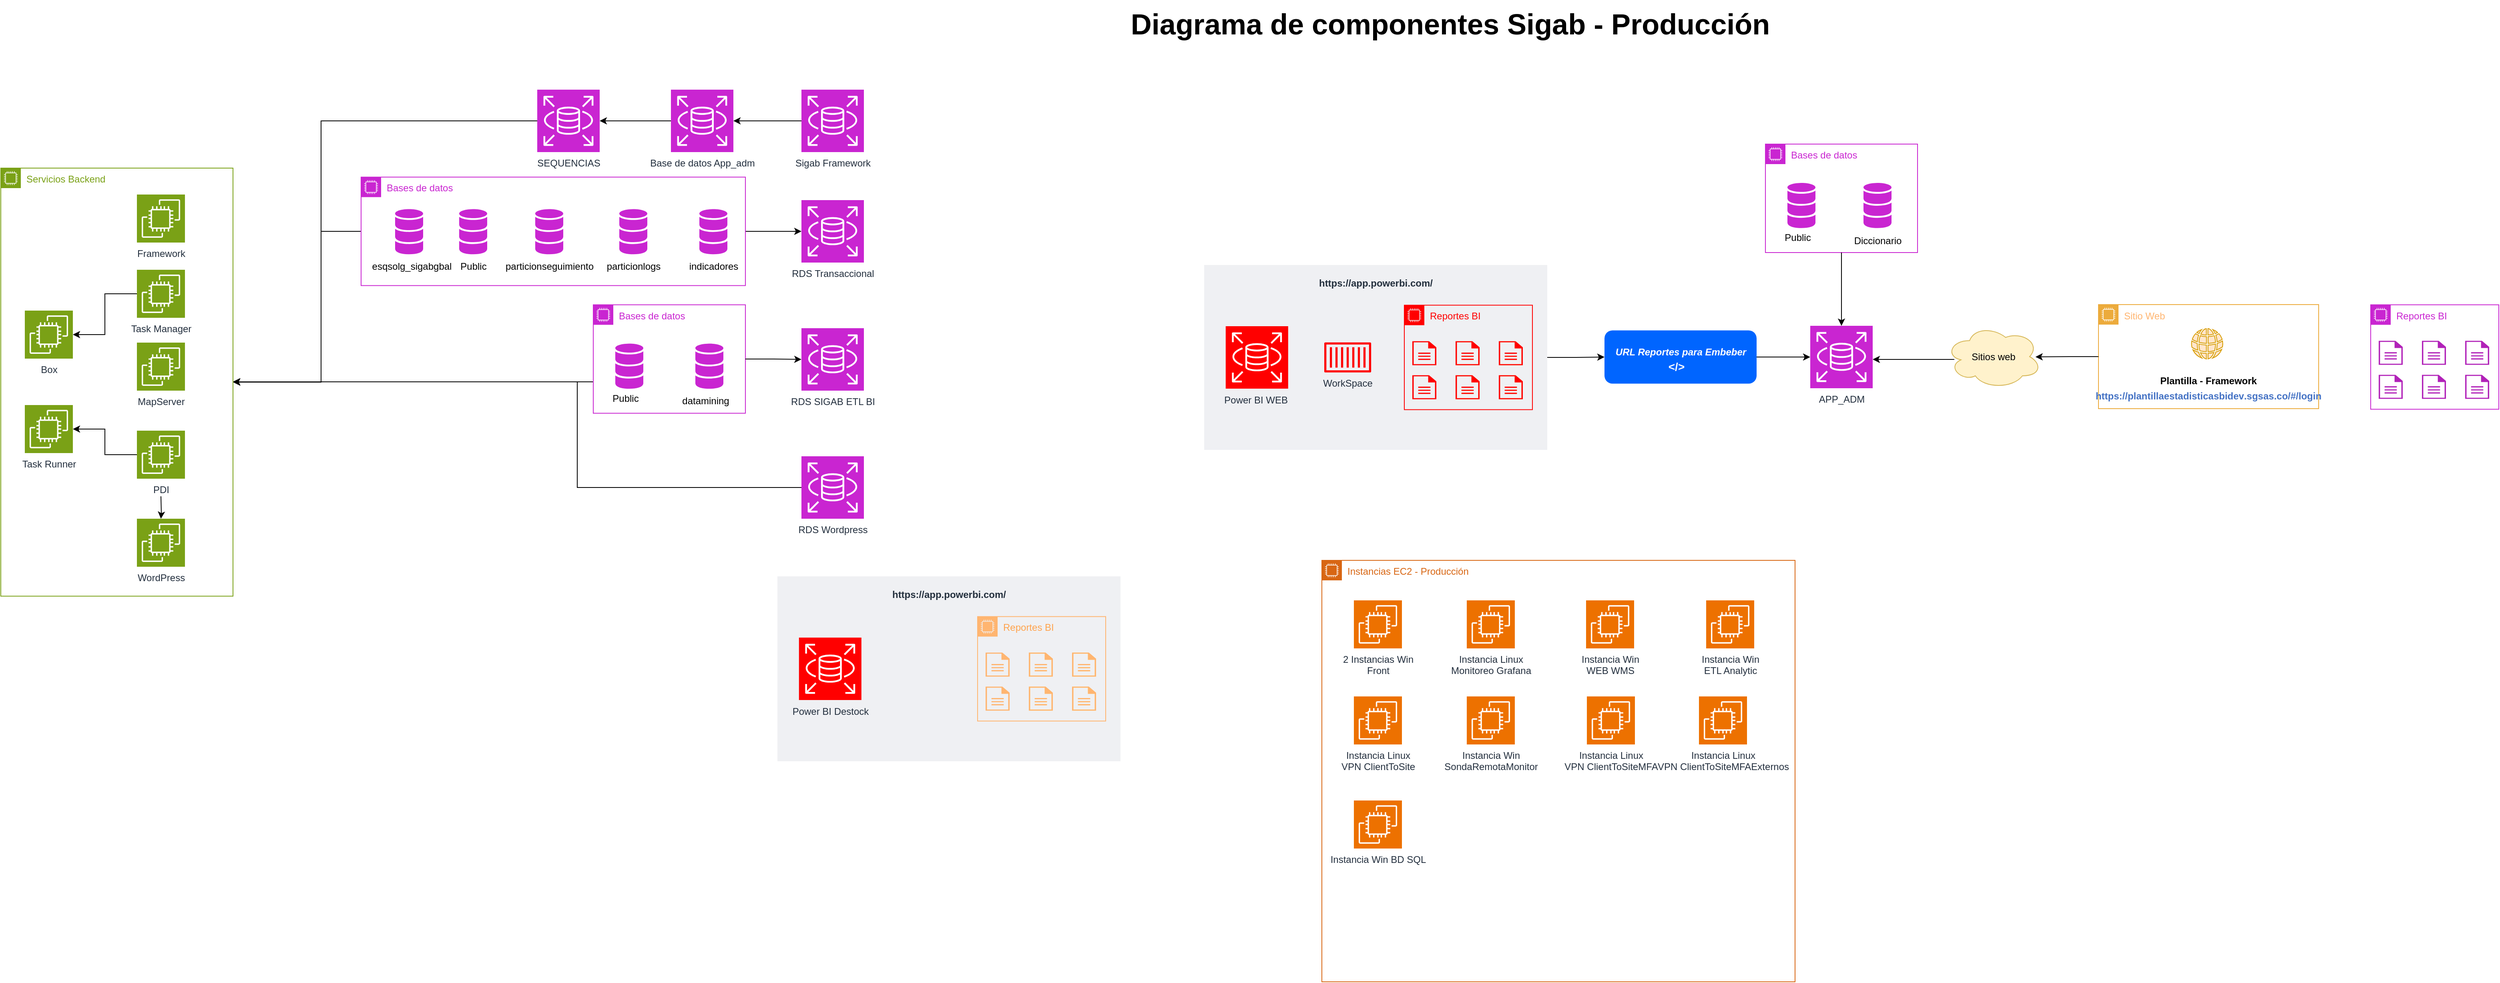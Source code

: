 <mxfile version="24.9.3">
  <diagram name="Página-1" id="Zlu9ByVIFABH_KwIn2tE">
    <mxGraphModel dx="3088" dy="1907" grid="1" gridSize="10" guides="1" tooltips="1" connect="1" arrows="1" fold="1" page="1" pageScale="1" pageWidth="827" pageHeight="1169" math="0" shadow="0">
      <root>
        <mxCell id="0" />
        <mxCell id="1" parent="0" />
        <mxCell id="_H-qu1WihhFw3yj4YWix-18" value="" style="group;movable=1;resizable=1;rotatable=1;deletable=1;editable=1;locked=0;connectable=1;" vertex="1" connectable="0" parent="1">
          <mxGeometry x="473" y="-489" width="428.5" height="231" as="geometry" />
        </mxCell>
        <mxCell id="_H-qu1WihhFw3yj4YWix-19" value="&lt;b style=&quot;line-height: 270%;&quot;&gt;https://app.powerbi.com/&lt;/b&gt;" style="fillColor=#EFF0F3;strokeColor=none;dashed=0;verticalAlign=top;fontStyle=0;fontColor=#232F3D;whiteSpace=wrap;html=1;" vertex="1" parent="_H-qu1WihhFw3yj4YWix-18">
          <mxGeometry width="428.5" height="231" as="geometry" />
        </mxCell>
        <mxCell id="_H-qu1WihhFw3yj4YWix-23" value="WorkSpace" style="sketch=0;outlineConnect=0;fontColor=#232F3E;gradientColor=none;fillColor=#FF0000;strokeColor=none;dashed=0;verticalLabelPosition=bottom;verticalAlign=top;align=center;html=1;fontSize=12;fontStyle=0;aspect=fixed;pointerEvents=1;shape=mxgraph.aws4.container_1;" vertex="1" parent="_H-qu1WihhFw3yj4YWix-18">
          <mxGeometry x="150" y="96.59" width="58.56" height="37.82" as="geometry" />
        </mxCell>
        <mxCell id="ElAwQmVQCS1_ze1naP4R-59" value="Power BI WEB&amp;nbsp;" style="sketch=0;points=[[0,0,0],[0.25,0,0],[0.5,0,0],[0.75,0,0],[1,0,0],[0,1,0],[0.25,1,0],[0.5,1,0],[0.75,1,0],[1,1,0],[0,0.25,0],[0,0.5,0],[0,0.75,0],[1,0.25,0],[1,0.5,0],[1,0.75,0]];outlineConnect=0;fontColor=#232F3E;fillColor=#FF0000;strokeColor=#ffffff;dashed=0;verticalLabelPosition=bottom;verticalAlign=top;align=center;html=1;fontSize=12;fontStyle=0;aspect=fixed;shape=mxgraph.aws4.resourceIcon;resIcon=mxgraph.aws4.rds;" parent="_H-qu1WihhFw3yj4YWix-18" vertex="1">
          <mxGeometry x="26.907" y="76.5" width="78" height="78" as="geometry" />
        </mxCell>
        <mxCell id="ElAwQmVQCS1_ze1naP4R-110" value="&lt;font color=&quot;#ff0000&quot;&gt;Reportes BI&lt;/font&gt;" style="points=[[0,0],[0.25,0],[0.5,0],[0.75,0],[1,0],[1,0.25],[1,0.5],[1,0.75],[1,1],[0.75,1],[0.5,1],[0.25,1],[0,1],[0,0.75],[0,0.5],[0,0.25]];outlineConnect=0;gradientColor=none;html=1;whiteSpace=wrap;fontSize=12;fontStyle=0;container=1;pointerEvents=0;collapsible=0;recursiveResize=0;shape=mxgraph.aws4.group;grIcon=mxgraph.aws4.group_ec2_instance_contents;strokeColor=#FF0000;fillColor=none;verticalAlign=top;align=left;spacingLeft=30;fontColor=#D86613;dashed=0;" parent="_H-qu1WihhFw3yj4YWix-18" vertex="1">
          <mxGeometry x="250" y="50.25" width="160" height="130.5" as="geometry" />
        </mxCell>
        <mxCell id="ElAwQmVQCS1_ze1naP4R-111" value="" style="sketch=0;pointerEvents=1;shadow=0;dashed=0;html=1;strokeColor=none;fillColor=#FF0000;labelPosition=center;verticalLabelPosition=bottom;verticalAlign=top;outlineConnect=0;align=center;shape=mxgraph.office.concepts.document;" parent="ElAwQmVQCS1_ze1naP4R-110" vertex="1">
          <mxGeometry x="10" y="45" width="30" height="30" as="geometry" />
        </mxCell>
        <mxCell id="ElAwQmVQCS1_ze1naP4R-112" value="" style="sketch=0;pointerEvents=1;shadow=0;dashed=0;html=1;strokeColor=none;fillColor=#FF0000;labelPosition=center;verticalLabelPosition=bottom;verticalAlign=top;outlineConnect=0;align=center;shape=mxgraph.office.concepts.document;" parent="ElAwQmVQCS1_ze1naP4R-110" vertex="1">
          <mxGeometry x="10" y="87.5" width="30" height="30" as="geometry" />
        </mxCell>
        <mxCell id="ElAwQmVQCS1_ze1naP4R-113" value="" style="sketch=0;pointerEvents=1;shadow=0;dashed=0;html=1;strokeColor=none;fillColor=#FFE599;labelPosition=center;verticalLabelPosition=bottom;verticalAlign=top;outlineConnect=0;align=center;shape=mxgraph.office.concepts.document;" parent="ElAwQmVQCS1_ze1naP4R-110" vertex="1">
          <mxGeometry x="64" y="87.5" width="30" height="30" as="geometry" />
        </mxCell>
        <mxCell id="ElAwQmVQCS1_ze1naP4R-114" value="" style="sketch=0;pointerEvents=1;shadow=0;dashed=0;html=1;strokeColor=none;fillColor=#FFE599;labelPosition=center;verticalLabelPosition=bottom;verticalAlign=top;outlineConnect=0;align=center;shape=mxgraph.office.concepts.document;" parent="ElAwQmVQCS1_ze1naP4R-110" vertex="1">
          <mxGeometry x="64" y="45" width="30" height="30" as="geometry" />
        </mxCell>
        <mxCell id="ElAwQmVQCS1_ze1naP4R-115" value="" style="sketch=0;pointerEvents=1;shadow=0;dashed=0;html=1;strokeColor=none;fillColor=#FFE599;labelPosition=center;verticalLabelPosition=bottom;verticalAlign=top;outlineConnect=0;align=center;shape=mxgraph.office.concepts.document;" parent="ElAwQmVQCS1_ze1naP4R-110" vertex="1">
          <mxGeometry x="118" y="87.5" width="30" height="30" as="geometry" />
        </mxCell>
        <mxCell id="ElAwQmVQCS1_ze1naP4R-116" value="" style="sketch=0;pointerEvents=1;shadow=0;dashed=0;html=1;strokeColor=none;fillColor=#FFE599;labelPosition=center;verticalLabelPosition=bottom;verticalAlign=top;outlineConnect=0;align=center;shape=mxgraph.office.concepts.document;" parent="ElAwQmVQCS1_ze1naP4R-110" vertex="1">
          <mxGeometry x="118" y="45" width="30" height="30" as="geometry" />
        </mxCell>
        <mxCell id="ElAwQmVQCS1_ze1naP4R-117" value="" style="sketch=0;pointerEvents=1;shadow=0;dashed=0;html=1;strokeColor=none;fillColor=#FF0000;labelPosition=center;verticalLabelPosition=bottom;verticalAlign=top;outlineConnect=0;align=center;shape=mxgraph.office.concepts.document;" parent="ElAwQmVQCS1_ze1naP4R-110" vertex="1">
          <mxGeometry x="118" y="45" width="30" height="30" as="geometry" />
        </mxCell>
        <mxCell id="ElAwQmVQCS1_ze1naP4R-118" value="" style="sketch=0;pointerEvents=1;shadow=0;dashed=0;html=1;strokeColor=none;fillColor=#FF0000;labelPosition=center;verticalLabelPosition=bottom;verticalAlign=top;outlineConnect=0;align=center;shape=mxgraph.office.concepts.document;" parent="ElAwQmVQCS1_ze1naP4R-110" vertex="1">
          <mxGeometry x="118" y="87.5" width="30" height="30" as="geometry" />
        </mxCell>
        <mxCell id="ElAwQmVQCS1_ze1naP4R-119" value="" style="sketch=0;pointerEvents=1;shadow=0;dashed=0;html=1;strokeColor=none;fillColor=#FF0000;labelPosition=center;verticalLabelPosition=bottom;verticalAlign=top;outlineConnect=0;align=center;shape=mxgraph.office.concepts.document;" parent="ElAwQmVQCS1_ze1naP4R-110" vertex="1">
          <mxGeometry x="64" y="45" width="30" height="30" as="geometry" />
        </mxCell>
        <mxCell id="ElAwQmVQCS1_ze1naP4R-120" value="" style="sketch=0;pointerEvents=1;shadow=0;dashed=0;html=1;strokeColor=none;fillColor=#FF0000;labelPosition=center;verticalLabelPosition=bottom;verticalAlign=top;outlineConnect=0;align=center;shape=mxgraph.office.concepts.document;" parent="ElAwQmVQCS1_ze1naP4R-110" vertex="1">
          <mxGeometry x="64" y="87.5" width="30" height="30" as="geometry" />
        </mxCell>
        <mxCell id="ElAwQmVQCS1_ze1naP4R-3" value="RDS Transaccional" style="sketch=0;points=[[0,0,0],[0.25,0,0],[0.5,0,0],[0.75,0,0],[1,0,0],[0,1,0],[0.25,1,0],[0.5,1,0],[0.75,1,0],[1,1,0],[0,0.25,0],[0,0.5,0],[0,0.75,0],[1,0.25,0],[1,0.5,0],[1,0.75,0]];outlineConnect=0;fontColor=#232F3E;fillColor=#C925D1;strokeColor=#ffffff;dashed=0;verticalLabelPosition=bottom;verticalAlign=top;align=center;html=1;fontSize=12;fontStyle=0;aspect=fixed;shape=mxgraph.aws4.resourceIcon;resIcon=mxgraph.aws4.rds;" parent="1" vertex="1">
          <mxGeometry x="-30" y="-570" width="78" height="78" as="geometry" />
        </mxCell>
        <mxCell id="ElAwQmVQCS1_ze1naP4R-4" value="RDS SIGAB ETL BI" style="sketch=0;points=[[0,0,0],[0.25,0,0],[0.5,0,0],[0.75,0,0],[1,0,0],[0,1,0],[0.25,1,0],[0.5,1,0],[0.75,1,0],[1,1,0],[0,0.25,0],[0,0.5,0],[0,0.75,0],[1,0.25,0],[1,0.5,0],[1,0.75,0]];outlineConnect=0;fontColor=#232F3E;fillColor=#C925D1;strokeColor=#ffffff;dashed=0;verticalLabelPosition=bottom;verticalAlign=top;align=center;html=1;fontSize=12;fontStyle=0;aspect=fixed;shape=mxgraph.aws4.resourceIcon;resIcon=mxgraph.aws4.rds;" parent="1" vertex="1">
          <mxGeometry x="-30" y="-410" width="78" height="78" as="geometry" />
        </mxCell>
        <mxCell id="ElAwQmVQCS1_ze1naP4R-5" style="edgeStyle=orthogonalEdgeStyle;rounded=0;orthogonalLoop=1;jettySize=auto;html=1;" parent="1" source="ElAwQmVQCS1_ze1naP4R-6" target="ElAwQmVQCS1_ze1naP4R-107" edge="1">
          <mxGeometry relative="1" as="geometry">
            <Array as="points">
              <mxPoint x="-310" y="-211" />
              <mxPoint x="-310" y="-343" />
            </Array>
          </mxGeometry>
        </mxCell>
        <mxCell id="ElAwQmVQCS1_ze1naP4R-6" value="&lt;div&gt;RDS Wordpress&lt;/div&gt;" style="sketch=0;points=[[0,0,0],[0.25,0,0],[0.5,0,0],[0.75,0,0],[1,0,0],[0,1,0],[0.25,1,0],[0.5,1,0],[0.75,1,0],[1,1,0],[0,0.25,0],[0,0.5,0],[0,0.75,0],[1,0.25,0],[1,0.5,0],[1,0.75,0]];outlineConnect=0;fontColor=#232F3E;fillColor=#C925D1;strokeColor=#ffffff;dashed=0;verticalLabelPosition=bottom;verticalAlign=top;align=center;html=1;fontSize=12;fontStyle=0;aspect=fixed;shape=mxgraph.aws4.resourceIcon;resIcon=mxgraph.aws4.rds;" parent="1" vertex="1">
          <mxGeometry x="-30" y="-250" width="78" height="78" as="geometry" />
        </mxCell>
        <mxCell id="ElAwQmVQCS1_ze1naP4R-15" value="&lt;font style=&quot;font-size: 36px;&quot;&gt;Diagrama de componentes Sigab - Producción&lt;/font&gt;" style="text;strokeColor=none;fillColor=none;html=1;fontSize=24;fontStyle=1;verticalAlign=middle;align=center;" parent="1" vertex="1">
          <mxGeometry x="-30" y="-820" width="1620" height="60" as="geometry" />
        </mxCell>
        <mxCell id="ElAwQmVQCS1_ze1naP4R-27" style="edgeStyle=orthogonalEdgeStyle;rounded=0;orthogonalLoop=1;jettySize=auto;html=1;" parent="1" source="ElAwQmVQCS1_ze1naP4R-28" target="ElAwQmVQCS1_ze1naP4R-107" edge="1">
          <mxGeometry relative="1" as="geometry">
            <Array as="points">
              <mxPoint x="-400" y="-343" />
              <mxPoint x="-400" y="-343" />
            </Array>
          </mxGeometry>
        </mxCell>
        <mxCell id="ElAwQmVQCS1_ze1naP4R-28" value="&lt;font color=&quot;#c925d1&quot;&gt;Bases de datos&amp;nbsp;&lt;/font&gt;" style="points=[[0,0],[0.25,0],[0.5,0],[0.75,0],[1,0],[1,0.25],[1,0.5],[1,0.75],[1,1],[0.75,1],[0.5,1],[0.25,1],[0,1],[0,0.75],[0,0.5],[0,0.25]];outlineConnect=0;gradientColor=none;html=1;whiteSpace=wrap;fontSize=12;fontStyle=0;container=1;pointerEvents=0;collapsible=0;recursiveResize=0;shape=mxgraph.aws4.group;grIcon=mxgraph.aws4.group_ec2_instance_contents;strokeColor=#C925D1;fillColor=none;verticalAlign=top;align=left;spacingLeft=30;fontColor=#D86613;dashed=0;" parent="1" vertex="1">
          <mxGeometry x="-290" y="-439.25" width="190" height="135.5" as="geometry" />
        </mxCell>
        <mxCell id="ElAwQmVQCS1_ze1naP4R-29" value="Public" style="text;html=1;align=center;verticalAlign=middle;resizable=0;points=[];autosize=1;strokeColor=none;fillColor=none;" parent="ElAwQmVQCS1_ze1naP4R-28" vertex="1">
          <mxGeometry x="10" y="102.25" width="60" height="30" as="geometry" />
        </mxCell>
        <mxCell id="ElAwQmVQCS1_ze1naP4R-30" value="" style="sketch=0;shadow=0;dashed=0;html=1;strokeColor=none;labelPosition=center;verticalLabelPosition=bottom;verticalAlign=top;outlineConnect=0;align=center;shape=mxgraph.office.databases.database_mini_3;fillColor=#C925D1;" parent="ElAwQmVQCS1_ze1naP4R-28" vertex="1">
          <mxGeometry x="27.5" y="48.5" width="35" height="57" as="geometry" />
        </mxCell>
        <mxCell id="ElAwQmVQCS1_ze1naP4R-31" value="" style="sketch=0;shadow=0;dashed=0;html=1;strokeColor=none;labelPosition=center;verticalLabelPosition=bottom;verticalAlign=top;outlineConnect=0;align=center;shape=mxgraph.office.databases.database_mini_3;fillColor=#C925D1;" parent="ElAwQmVQCS1_ze1naP4R-28" vertex="1">
          <mxGeometry x="127.5" y="48.5" width="35" height="57" as="geometry" />
        </mxCell>
        <mxCell id="ElAwQmVQCS1_ze1naP4R-32" value="datamining" style="text;html=1;align=center;verticalAlign=middle;resizable=0;points=[];autosize=1;strokeColor=none;fillColor=none;" parent="ElAwQmVQCS1_ze1naP4R-28" vertex="1">
          <mxGeometry x="100" y="105.5" width="80" height="30" as="geometry" />
        </mxCell>
        <mxCell id="ElAwQmVQCS1_ze1naP4R-38" value="Sitios web" style="ellipse;shape=cloud;whiteSpace=wrap;html=1;fillColor=#fff2cc;strokeColor=#d6b656;" parent="1" vertex="1">
          <mxGeometry x="1399" y="-414.5" width="120" height="80" as="geometry" />
        </mxCell>
        <mxCell id="ElAwQmVQCS1_ze1naP4R-41" style="edgeStyle=orthogonalEdgeStyle;rounded=0;orthogonalLoop=1;jettySize=auto;html=1;entryX=1;entryY=0.5;entryDx=0;entryDy=0;entryPerimeter=0;" parent="1" edge="1">
          <mxGeometry relative="1" as="geometry">
            <mxPoint x="1410" y="-371" as="sourcePoint" />
            <mxPoint x="1308" y="-371" as="targetPoint" />
          </mxGeometry>
        </mxCell>
        <mxCell id="ElAwQmVQCS1_ze1naP4R-56" value="" style="edgeStyle=orthogonalEdgeStyle;rounded=0;orthogonalLoop=1;jettySize=auto;html=1;" parent="1" source="ElAwQmVQCS1_ze1naP4R-57" target="ElAwQmVQCS1_ze1naP4R-61" edge="1">
          <mxGeometry relative="1" as="geometry" />
        </mxCell>
        <mxCell id="ElAwQmVQCS1_ze1naP4R-57" value="Sigab Framework" style="sketch=0;points=[[0,0,0],[0.25,0,0],[0.5,0,0],[0.75,0,0],[1,0,0],[0,1,0],[0.25,1,0],[0.5,1,0],[0.75,1,0],[1,1,0],[0,0.25,0],[0,0.5,0],[0,0.75,0],[1,0.25,0],[1,0.5,0],[1,0.75,0]];outlineConnect=0;fontColor=#232F3E;fillColor=#C925D1;strokeColor=#ffffff;dashed=0;verticalLabelPosition=bottom;verticalAlign=top;align=center;html=1;fontSize=12;fontStyle=0;aspect=fixed;shape=mxgraph.aws4.resourceIcon;resIcon=mxgraph.aws4.rds;" parent="1" vertex="1">
          <mxGeometry x="-30" y="-708" width="78" height="78" as="geometry" />
        </mxCell>
        <mxCell id="ElAwQmVQCS1_ze1naP4R-60" value="" style="edgeStyle=orthogonalEdgeStyle;rounded=0;orthogonalLoop=1;jettySize=auto;html=1;" parent="1" source="ElAwQmVQCS1_ze1naP4R-61" target="ElAwQmVQCS1_ze1naP4R-63" edge="1">
          <mxGeometry relative="1" as="geometry" />
        </mxCell>
        <mxCell id="ElAwQmVQCS1_ze1naP4R-61" value="Base de datos App_adm" style="sketch=0;points=[[0,0,0],[0.25,0,0],[0.5,0,0],[0.75,0,0],[1,0,0],[0,1,0],[0.25,1,0],[0.5,1,0],[0.75,1,0],[1,1,0],[0,0.25,0],[0,0.5,0],[0,0.75,0],[1,0.25,0],[1,0.5,0],[1,0.75,0]];outlineConnect=0;fontColor=#232F3E;fillColor=#C925D1;strokeColor=#ffffff;dashed=0;verticalLabelPosition=bottom;verticalAlign=top;align=center;html=1;fontSize=12;fontStyle=0;aspect=fixed;shape=mxgraph.aws4.resourceIcon;resIcon=mxgraph.aws4.rds;" parent="1" vertex="1">
          <mxGeometry x="-193" y="-708" width="78" height="78" as="geometry" />
        </mxCell>
        <mxCell id="ElAwQmVQCS1_ze1naP4R-62" style="edgeStyle=orthogonalEdgeStyle;rounded=0;orthogonalLoop=1;jettySize=auto;html=1;entryX=1;entryY=0.5;entryDx=0;entryDy=0;" parent="1" source="ElAwQmVQCS1_ze1naP4R-63" target="ElAwQmVQCS1_ze1naP4R-107" edge="1">
          <mxGeometry relative="1" as="geometry">
            <Array as="points">
              <mxPoint x="-630" y="-669" />
              <mxPoint x="-630" y="-343" />
            </Array>
          </mxGeometry>
        </mxCell>
        <mxCell id="ElAwQmVQCS1_ze1naP4R-63" value="SEQUENCIAS" style="sketch=0;points=[[0,0,0],[0.25,0,0],[0.5,0,0],[0.75,0,0],[1,0,0],[0,1,0],[0.25,1,0],[0.5,1,0],[0.75,1,0],[1,1,0],[0,0.25,0],[0,0.5,0],[0,0.75,0],[1,0.25,0],[1,0.5,0],[1,0.75,0]];outlineConnect=0;fontColor=#232F3E;fillColor=#C925D1;strokeColor=#ffffff;dashed=0;verticalLabelPosition=bottom;verticalAlign=top;align=center;html=1;fontSize=12;fontStyle=0;aspect=fixed;shape=mxgraph.aws4.resourceIcon;resIcon=mxgraph.aws4.rds;" parent="1" vertex="1">
          <mxGeometry x="-360" y="-708" width="78" height="78" as="geometry" />
        </mxCell>
        <mxCell id="ElAwQmVQCS1_ze1naP4R-64" style="edgeStyle=orthogonalEdgeStyle;rounded=0;orthogonalLoop=1;jettySize=auto;html=1;entryX=0;entryY=0.5;entryDx=0;entryDy=0;entryPerimeter=0;" parent="1" source="ElAwQmVQCS1_ze1naP4R-28" target="ElAwQmVQCS1_ze1naP4R-4" edge="1">
          <mxGeometry relative="1" as="geometry" />
        </mxCell>
        <mxCell id="ElAwQmVQCS1_ze1naP4R-65" value="" style="edgeStyle=orthogonalEdgeStyle;rounded=0;orthogonalLoop=1;jettySize=auto;html=1;" parent="1" source="ElAwQmVQCS1_ze1naP4R-67" target="ElAwQmVQCS1_ze1naP4R-3" edge="1">
          <mxGeometry relative="1" as="geometry" />
        </mxCell>
        <mxCell id="ElAwQmVQCS1_ze1naP4R-66" style="edgeStyle=orthogonalEdgeStyle;rounded=0;orthogonalLoop=1;jettySize=auto;html=1;" parent="1" source="ElAwQmVQCS1_ze1naP4R-67" target="ElAwQmVQCS1_ze1naP4R-107" edge="1">
          <mxGeometry relative="1" as="geometry">
            <Array as="points">
              <mxPoint x="-630" y="-531" />
              <mxPoint x="-630" y="-343" />
            </Array>
          </mxGeometry>
        </mxCell>
        <mxCell id="ElAwQmVQCS1_ze1naP4R-67" value="&lt;font color=&quot;#c925d1&quot;&gt;Bases de datos&amp;nbsp;&lt;/font&gt;" style="points=[[0,0],[0.25,0],[0.5,0],[0.75,0],[1,0],[1,0.25],[1,0.5],[1,0.75],[1,1],[0.75,1],[0.5,1],[0.25,1],[0,1],[0,0.75],[0,0.5],[0,0.25]];outlineConnect=0;gradientColor=none;html=1;whiteSpace=wrap;fontSize=12;fontStyle=0;container=1;pointerEvents=0;collapsible=0;recursiveResize=0;shape=mxgraph.aws4.group;grIcon=mxgraph.aws4.group_ec2_instance_contents;strokeColor=#C925D1;fillColor=none;verticalAlign=top;align=left;spacingLeft=30;fontColor=#D86613;dashed=0;" parent="1" vertex="1">
          <mxGeometry x="-580" y="-598.75" width="480" height="135.5" as="geometry" />
        </mxCell>
        <mxCell id="ElAwQmVQCS1_ze1naP4R-68" value="" style="sketch=0;shadow=0;dashed=0;html=1;strokeColor=none;labelPosition=center;verticalLabelPosition=bottom;verticalAlign=top;outlineConnect=0;align=center;shape=mxgraph.office.databases.database_mini_3;fillColor=#C925D1;" parent="ElAwQmVQCS1_ze1naP4R-67" vertex="1">
          <mxGeometry x="122.5" y="40" width="35" height="57" as="geometry" />
        </mxCell>
        <mxCell id="ElAwQmVQCS1_ze1naP4R-69" value="Public" style="text;html=1;align=center;verticalAlign=middle;resizable=0;points=[];autosize=1;strokeColor=none;fillColor=none;" parent="ElAwQmVQCS1_ze1naP4R-67" vertex="1">
          <mxGeometry x="110" y="97" width="60" height="30" as="geometry" />
        </mxCell>
        <mxCell id="ElAwQmVQCS1_ze1naP4R-70" value="" style="sketch=0;shadow=0;dashed=0;html=1;strokeColor=none;labelPosition=center;verticalLabelPosition=bottom;verticalAlign=top;outlineConnect=0;align=center;shape=mxgraph.office.databases.database_mini_3;fillColor=#C925D1;" parent="ElAwQmVQCS1_ze1naP4R-67" vertex="1">
          <mxGeometry x="217.5" y="40" width="35" height="57" as="geometry" />
        </mxCell>
        <mxCell id="ElAwQmVQCS1_ze1naP4R-71" value="particionseguimiento" style="text;html=1;align=center;verticalAlign=middle;resizable=0;points=[];autosize=1;strokeColor=none;fillColor=none;" parent="ElAwQmVQCS1_ze1naP4R-67" vertex="1">
          <mxGeometry x="170" y="97" width="130" height="30" as="geometry" />
        </mxCell>
        <mxCell id="ElAwQmVQCS1_ze1naP4R-72" value="" style="sketch=0;shadow=0;dashed=0;html=1;strokeColor=none;labelPosition=center;verticalLabelPosition=bottom;verticalAlign=top;outlineConnect=0;align=center;shape=mxgraph.office.databases.database_mini_3;fillColor=#C925D1;" parent="ElAwQmVQCS1_ze1naP4R-67" vertex="1">
          <mxGeometry x="322.5" y="40" width="35" height="57" as="geometry" />
        </mxCell>
        <mxCell id="ElAwQmVQCS1_ze1naP4R-73" value="particionlogs" style="text;html=1;align=center;verticalAlign=middle;resizable=0;points=[];autosize=1;strokeColor=none;fillColor=none;" parent="ElAwQmVQCS1_ze1naP4R-67" vertex="1">
          <mxGeometry x="295" y="97" width="90" height="30" as="geometry" />
        </mxCell>
        <mxCell id="ElAwQmVQCS1_ze1naP4R-74" value="" style="sketch=0;shadow=0;dashed=0;html=1;strokeColor=none;labelPosition=center;verticalLabelPosition=bottom;verticalAlign=top;outlineConnect=0;align=center;shape=mxgraph.office.databases.database_mini_3;fillColor=#C925D1;" parent="ElAwQmVQCS1_ze1naP4R-67" vertex="1">
          <mxGeometry x="422.5" y="40" width="35" height="57" as="geometry" />
        </mxCell>
        <mxCell id="ElAwQmVQCS1_ze1naP4R-75" value="indicadores" style="text;html=1;align=center;verticalAlign=middle;resizable=0;points=[];autosize=1;strokeColor=none;fillColor=none;" parent="ElAwQmVQCS1_ze1naP4R-67" vertex="1">
          <mxGeometry x="400" y="97" width="80" height="30" as="geometry" />
        </mxCell>
        <mxCell id="ElAwQmVQCS1_ze1naP4R-76" value="" style="sketch=0;shadow=0;dashed=0;html=1;strokeColor=none;labelPosition=center;verticalLabelPosition=bottom;verticalAlign=top;outlineConnect=0;align=center;shape=mxgraph.office.databases.database_mini_3;fillColor=#C925D1;" parent="ElAwQmVQCS1_ze1naP4R-67" vertex="1">
          <mxGeometry x="42.5" y="40" width="35" height="57" as="geometry" />
        </mxCell>
        <mxCell id="ElAwQmVQCS1_ze1naP4R-77" value="esqsolg_sigabgbal" style="text;html=1;align=center;verticalAlign=middle;resizable=0;points=[];autosize=1;strokeColor=none;fillColor=none;" parent="ElAwQmVQCS1_ze1naP4R-67" vertex="1">
          <mxGeometry x="2.5" y="97.0" width="120" height="30" as="geometry" />
        </mxCell>
        <mxCell id="ElAwQmVQCS1_ze1naP4R-90" value="&lt;font color=&quot;#ffb570&quot;&gt;Sitio Web&lt;/font&gt;" style="points=[[0,0],[0.25,0],[0.5,0],[0.75,0],[1,0],[1,0.25],[1,0.5],[1,0.75],[1,1],[0.75,1],[0.5,1],[0.25,1],[0,1],[0,0.75],[0,0.5],[0,0.25]];outlineConnect=0;gradientColor=none;html=1;whiteSpace=wrap;fontSize=12;fontStyle=0;container=1;pointerEvents=0;collapsible=0;recursiveResize=0;shape=mxgraph.aws4.group;grIcon=mxgraph.aws4.group_ec2_instance_contents;strokeColor=#ecab3c;fillColor=none;verticalAlign=top;align=left;spacingLeft=30;fontColor=#D86613;dashed=0;" parent="1" vertex="1">
          <mxGeometry x="1590" y="-439.5" width="275" height="130" as="geometry" />
        </mxCell>
        <mxCell id="ElAwQmVQCS1_ze1naP4R-95" value="&lt;div style=&quot;font-size: 11px;&quot;&gt;&lt;span style=&quot;accent-color: auto; place-content: normal; place-items: normal; place-self: auto; alignment-baseline: auto; anchor-name: none; animation: 0s ease 0s 1 normal none running none; animation-composition: replace; app-region: none; appearance: none; aspect-ratio: auto; backdrop-filter: none; backface-visibility: visible; background: none 0% 0% / auto repeat scroll padding-box border-box rgba(0, 0, 0, 0); background-blend-mode: normal; baseline-shift: 0px; baseline-source: auto; border-image: none 100% / 1 / 0 stretch; border-color: rgb(0, 0, 0); border-collapse: separate; border-end-end-radius: 0px; border-end-start-radius: 0px; border-width: 0px; border-style: none; border-spacing: 0px; border-start-end-radius: 0px; border-start-start-radius: 0px; border-radius: 0px; inset: auto; box-shadow: none; box-sizing: content-box; break-after: auto; break-before: auto; break-inside: auto; buffered-rendering: auto; caption-side: top; caret-color: rgb(0, 0, 0); clear: none; clip: auto; clip-path: none; clip-rule: nonzero; color-interpolation: srgb; color-interpolation-filters: linearrgb; color-rendering: auto; color-scheme: normal; columns: auto; column-fill: balance; gap: normal; column-rule: 0px rgb(0, 0, 0); column-span: none; contain: none; contain-intrinsic-block-size: none; contain-intrinsic-size: none; contain-intrinsic-inline-size: none; container: none; content: normal; content-visibility: visible; counter-increment: none; counter-reset: none; counter-set: none; cursor: text; cx: 0px; cy: 0px; d: none; direction: ltr; display: inline; dominant-baseline: auto; empty-cells: show; field-sizing: fixed; fill: rgb(0, 0, 0); fill-opacity: 1; fill-rule: nonzero; filter: none; flex: 0 1 auto; flex-flow: row; float: none; flood-color: rgb(0, 0, 0); flood-opacity: 1; font-family: Calibri, Calibri_EmbeddedFont, Calibri_MSFontService, sans-serif; font-feature-settings: normal; font-kerning: none; font-optical-sizing: auto; font-palette: normal; font-size-adjust: none; font-stretch: 100%; font-synthesis: weight style small-caps; font-variant-ligatures: none; font-variant-numeric: normal; font-variant-east-asian: normal; font-variant-alternates: normal; font-variant-position: normal; font-variation-settings: normal; font-weight: 700; forced-color-adjust: auto; grid-area: auto; grid: none; height: auto; hyphenate-character: auto; hyphenate-limit-chars: auto; hyphens: manual; image-orientation: from-image; image-rendering: auto; initial-letter: normal; inline-size: auto; inset-area: none; inset-block: auto; inset-inline: auto; isolation: auto; lighting-color: rgb(255, 255, 255); line-height: 19px; list-style: outside none disc; margin: 0px; marker: none; mask: none; mask-type: luminance; math-depth: 0; math-shift: normal; math-style: normal; max-height: none; max-width: none; min-height: 0px; min-width: 0px; mix-blend-mode: normal; object-fit: fill; object-position: 50% 50%; object-view-box: none; offset: normal; opacity: 1; order: 0; outline: rgb(0, 0, 0) none 0px; outline-offset: 0px; overflow: visible; overflow-anchor: auto; overflow-clip-margin: 0px; overflow-wrap: break-word; overlay: none; overscroll-behavior-block: auto; overscroll-behavior-inline: auto; overscroll-behavior: auto; padding: 0.787px 0px 0px; page: auto; paint-order: normal; perspective: none; perspective-origin: 0px 0px; pointer-events: all; position: static; position-anchor: auto; position-try: none; position-visibility: always; quotes: auto; r: 0px; resize: none; rotate: none; ruby-align: space-around; ruby-position: over; rx: auto; ry: auto; scale: none; scroll-behavior: auto; scroll-margin-block: 0px; scroll-margin: 0px; scroll-margin-inline: 0px; scroll-padding-block: auto; scroll-padding: auto; scroll-padding-inline: auto; scroll-snap-align: none; scroll-snap-stop: normal; scroll-snap-type: none; scroll-timeline: none; scrollbar-color: auto; scrollbar-gutter: auto; scrollbar-width: auto; shape-image-threshold: 0; shape-margin: 0px; shape-outside: none; shape-rendering: auto; speak: normal; stop-color: rgb(0, 0, 0); stop-opacity: 1; stroke: none; stroke-dasharray: none; stroke-dashoffset: 0px; stroke-linecap: butt; stroke-linejoin: miter; stroke-miterlimit: 4; stroke-opacity: 1; stroke-width: 1px; tab-size: 8; table-layout: auto; text-align: left; text-align-last: auto; text-anchor: start; text-combine-upright: none; text-decoration-style: solid; text-decoration-color: rgb(0, 0, 0); text-decoration-skip-ink: none; text-emphasis: none rgb(0, 0, 0); text-emphasis-position: over; text-orientation: mixed; text-overflow: clip; text-rendering: auto; text-shadow: none; text-size-adjust: auto; text-spacing-trim: normal; text-underline-offset: auto; text-underline-position: auto; white-space: pre-wrap; timeline-scope: none; touch-action: pan-x pan-y; transform: none; transform-box: view-box; transform-origin: 0px 0px; transform-style: flat; transition: all; translate: none; unicode-bidi: normal; user-select: text; vector-effect: none; vertical-align: -0.787px; view-timeline: none; view-transition-class: none; view-transition-name: none; visibility: visible; border-block-end: 0px none rgb(0, 0, 0); border-block-start: 0px none rgb(0, 0, 0); border-inline-end: 0px none rgb(0, 0, 0); -webkit-border-image: none; border-inline-start: 0px none rgb(0, 0, 0); -webkit-box-align: stretch; -webkit-box-decoration-break: slice; -webkit-box-direction: normal; -webkit-box-flex: 0; -webkit-box-ordinal-group: 1; -webkit-box-orient: horizontal; -webkit-box-pack: start; -webkit-font-smoothing: auto; -webkit-line-break: after-white-space; -webkit-locale: &amp;quot;ES-CO&amp;quot;; block-size: auto; margin-block: 0px; margin-inline: 0px; -webkit-mask-box-image-source: none; -webkit-mask-box-image-slice: 0 fill; -webkit-mask-box-image-width: auto; -webkit-mask-box-image-outset: 0; -webkit-mask-box-image-repeat: stretch; max-block-size: none; max-inline-size: none; min-block-size: 0px; min-inline-size: 0px; padding-block: 0.787px 0px; padding-inline: 0px; -webkit-print-color-adjust: economy; -webkit-rtl-ordering: logical; -webkit-ruby-position: before; -webkit-tap-highlight-color: rgba(0, 0, 0, 0); -webkit-text-combine: none; -webkit-text-fill-color: rgb(0, 0, 0); -webkit-text-orientation: vertical-right; -webkit-text-security: none; -webkit-text-stroke-color: rgb(0, 0, 0); -webkit-user-drag: none; -webkit-user-modify: read-write; -webkit-writing-mode: horizontal-tb; width: auto; will-change: auto; word-break: normal; writing-mode: horizontal-tb; x: 0px; y: 0px; z-index: auto; zoom: 1; font-size: 12px;&quot; lang=&quot;ES-CO&quot; class=&quot;TextRun  BCX8 SCXP43755073&quot; data-contrast=&quot;none&quot; data-usefontface=&quot;false&quot;&gt;&lt;span style=&quot;vertical-align: 0.787px; line-height: 0px; position: relative;&quot; class=&quot;NormalTextRun  BCX8 SCXP43755073&quot;&gt;Plantilla - Framework&lt;br&gt;&lt;div style=&quot;font-family: Helvetica; font-variant-ligatures: normal; font-weight: 400; text-align: center; white-space: nowrap;&quot;&gt;&lt;span style=&quot;forced-color-adjust: auto; accent-color: auto; place-content: normal; place-items: normal; place-self: auto; alignment-baseline: auto; anchor-name: none; animation: 0s ease 0s 1 normal none running none; animation-composition: replace; app-region: none; appearance: none; aspect-ratio: auto; backdrop-filter: none; backface-visibility: visible; background: none 0% 0% / auto repeat scroll padding-box border-box rgba(0, 0, 0, 0); background-blend-mode: normal; baseline-shift: 0px; baseline-source: auto; border-image: none 100% / 1 / 0 stretch; border-color: rgb(0, 0, 0); border-collapse: separate; border-end-end-radius: 0px; border-end-start-radius: 0px; border-width: 0px; border-style: none; border-spacing: 0px; border-start-end-radius: 0px; border-start-start-radius: 0px; border-radius: 0px; inset: auto; box-shadow: none; box-sizing: content-box; break-after: auto; break-before: auto; break-inside: auto; buffered-rendering: auto; caption-side: top; clear: none; clip: auto; clip-path: none; clip-rule: nonzero; color-interpolation: srgb; color-interpolation-filters: linearrgb; color-rendering: auto; color-scheme: normal; columns: auto; column-fill: balance; gap: normal; column-rule: 0px rgb(0, 0, 0); column-span: none; contain: none; contain-intrinsic-block-size: none; contain-intrinsic-size: none; contain-intrinsic-inline-size: none; container: none; content: normal; content-visibility: visible; counter-increment: none; counter-reset: none; counter-set: none; cursor: text; cx: 0px; cy: 0px; d: none; direction: ltr; display: inline; dominant-baseline: auto; empty-cells: show; field-sizing: fixed; fill: rgb(0, 0, 0); fill-opacity: 1; fill-rule: nonzero; filter: none; flex: 0 1 auto; flex-flow: row; float: none; flood-color: rgb(0, 0, 0); flood-opacity: 1; font-family: Calibri, Calibri_EmbeddedFont, Calibri_MSFontService, sans-serif; font-feature-settings: normal; font-kerning: none; font-optical-sizing: auto; font-palette: normal; font-size-adjust: none; font-stretch: 100%; font-synthesis: weight style small-caps; font-variant-ligatures: none; font-variant-numeric: normal; font-variant-east-asian: normal; font-variant-alternates: normal; font-variant-position: normal; font-variation-settings: normal; font-weight: 700; grid-area: auto; grid: none; height: auto; hyphenate-character: auto; hyphenate-limit-chars: auto; hyphens: manual; image-orientation: from-image; image-rendering: auto; initial-letter: normal; inline-size: auto; inset-area: none; inset-block: auto; inset-inline: auto; isolation: auto; lighting-color: rgb(255, 255, 255); line-height: 19px; list-style: outside none disc; margin: 0px; marker: none; mask: none; mask-type: luminance; math-depth: 0; math-shift: normal; math-style: normal; max-height: none; max-width: none; min-height: 0px; min-width: 0px; mix-blend-mode: normal; object-fit: fill; object-position: 50% 50%; object-view-box: none; offset: normal; opacity: 1; order: 0; outline: rgb(0, 0, 0) none 0px; outline-offset: 0px; overflow: visible; overflow-anchor: auto; overflow-clip-margin: 0px; overflow-wrap: break-word; overlay: none; overscroll-behavior-block: auto; overscroll-behavior-inline: auto; overscroll-behavior: auto; padding: 0.787px 0px 0px; page: auto; paint-order: normal; perspective: none; perspective-origin: 0px 0px; pointer-events: all; position: static; position-anchor: auto; position-try: none; position-visibility: always; quotes: auto; r: 0px; resize: none; rotate: none; ruby-align: space-around; ruby-position: over; rx: auto; ry: auto; scale: none; scroll-behavior: auto; scroll-margin-block: 0px; scroll-margin: 0px; scroll-margin-inline: 0px; scroll-padding-block: auto; scroll-padding: auto; scroll-padding-inline: auto; scroll-snap-align: none; scroll-snap-stop: normal; scroll-snap-type: none; scroll-timeline: none; scrollbar-color: auto; scrollbar-gutter: auto; scrollbar-width: auto; shape-image-threshold: 0; shape-margin: 0px; shape-outside: none; shape-rendering: auto; speak: normal; stop-color: rgb(0, 0, 0); stop-opacity: 1; stroke: none; stroke-dasharray: none; stroke-dashoffset: 0px; stroke-linecap: butt; stroke-linejoin: miter; stroke-miterlimit: 4; stroke-opacity: 1; stroke-width: 1px; tab-size: 8; table-layout: auto; text-align: left; text-align-last: auto; text-anchor: start; text-combine-upright: none; text-decoration-style: solid; text-decoration-color: rgb(0, 0, 0); text-decoration-skip-ink: none; text-emphasis: none rgb(0, 0, 0); text-emphasis-position: over; text-orientation: mixed; text-overflow: clip; text-rendering: auto; text-shadow: none; text-size-adjust: auto; text-spacing-trim: normal; text-underline-offset: auto; text-underline-position: auto; white-space: pre-wrap; timeline-scope: none; touch-action: pan-x pan-y; transform: none; transform-box: view-box; transform-origin: 0px 0px; transform-style: flat; transition: all; translate: none; unicode-bidi: normal; user-select: text; vector-effect: none; vertical-align: -0.787px; view-timeline: none; view-transition-class: none; view-transition-name: none; visibility: visible; border-block-end: 0px none rgb(0, 0, 0); border-block-start: 0px none rgb(0, 0, 0); border-inline-end: 0px none rgb(0, 0, 0); -webkit-border-image: none; border-inline-start: 0px none rgb(0, 0, 0); -webkit-box-align: stretch; -webkit-box-decoration-break: slice; -webkit-box-direction: normal; -webkit-box-flex: 0; -webkit-box-ordinal-group: 1; -webkit-box-orient: horizontal; -webkit-box-pack: start; -webkit-font-smoothing: auto; -webkit-line-break: after-white-space; -webkit-locale: &amp;quot;ES-CO&amp;quot;; block-size: auto; margin-block: 0px; margin-inline: 0px; -webkit-mask-box-image-source: none; -webkit-mask-box-image-slice: 0 fill; -webkit-mask-box-image-width: auto; -webkit-mask-box-image-outset: 0; -webkit-mask-box-image-repeat: stretch; max-block-size: none; max-inline-size: none; min-block-size: 0px; min-inline-size: 0px; padding-block: 0.787px 0px; padding-inline: 0px; -webkit-print-color-adjust: economy; -webkit-rtl-ordering: logical; -webkit-ruby-position: before; -webkit-tap-highlight-color: rgba(0, 0, 0, 0); -webkit-text-combine: none; -webkit-text-orientation: vertical-right; -webkit-text-security: none; -webkit-user-drag: none; -webkit-user-modify: read-write; -webkit-writing-mode: horizontal-tb; width: auto; will-change: auto; word-break: normal; writing-mode: horizontal-tb; x: 0px; y: 0px; z-index: auto; zoom: 1;&quot; lang=&quot;ES-CO&quot; class=&quot;TextRun  BCX8 SCXP43755073&quot; data-contrast=&quot;none&quot; data-usefontface=&quot;false&quot;&gt;&lt;span style=&quot;vertical-align: 0.787px; line-height: 0px; position: relative;&quot; class=&quot;NormalTextRun  BCX8 SCXP43755073&quot;&gt;&lt;span style=&quot;forced-color-adjust: auto; accent-color: auto; place-content: normal; place-items: normal; place-self: auto; alignment-baseline: auto; anchor-name: none; animation: 0s ease 0s 1 normal none running none; animation-composition: replace; app-region: none; appearance: none; aspect-ratio: auto; backdrop-filter: none; backface-visibility: visible; background: none 0% 0% / auto repeat scroll padding-box border-box rgba(0, 0, 0, 0); background-blend-mode: normal; baseline-shift: 0px; baseline-source: auto; border-image: none 100% / 1 / 0 stretch; border-color: rgb(68, 114, 196); border-collapse: separate; border-end-end-radius: 0px; border-end-start-radius: 0px; border-width: 0px; border-style: none; border-spacing: 0px; border-start-end-radius: 0px; border-start-start-radius: 0px; border-radius: 0px; inset: auto; box-shadow: none; box-sizing: content-box; break-after: auto; break-before: auto; break-inside: auto; buffered-rendering: auto; caption-side: top; caret-color: rgb(68, 114, 196); clear: none; clip: auto; clip-path: none; clip-rule: nonzero; color: rgb(68, 114, 196); color-interpolation: srgb; color-interpolation-filters: linearrgb; color-rendering: auto; color-scheme: normal; columns: auto; column-fill: balance; gap: normal; column-rule: 0px rgb(68, 114, 196); column-span: none; contain: none; contain-intrinsic-block-size: none; contain-intrinsic-size: none; contain-intrinsic-inline-size: none; container: none; content: normal; content-visibility: visible; counter-increment: none; counter-reset: none; counter-set: none; cursor: text; cx: 0px; cy: 0px; d: none; direction: ltr; display: inline; dominant-baseline: auto; empty-cells: show; field-sizing: fixed; fill: rgb(0, 0, 0); fill-opacity: 1; fill-rule: nonzero; filter: none; flex: 0 1 auto; flex-flow: row; float: none; flood-color: rgb(0, 0, 0); flood-opacity: 1; font-feature-settings: normal; font-kerning: none; font-optical-sizing: auto; font-palette: normal; font-size-adjust: none; font-stretch: 100%; font-synthesis: weight style small-caps; font-variant-numeric: normal; font-variant-east-asian: normal; font-variant-alternates: normal; font-variant-position: normal; font-variation-settings: normal; grid-area: auto; grid: none; height: auto; hyphenate-character: auto; hyphenate-limit-chars: auto; hyphens: manual; image-orientation: from-image; image-rendering: auto; initial-letter: normal; inline-size: auto; inset-area: none; inset-block: auto; inset-inline: auto; isolation: auto; lighting-color: rgb(255, 255, 255); line-height: 19px; list-style: outside none disc; margin: 0px; marker: none; mask: none; mask-type: luminance; math-depth: 0; math-shift: normal; math-style: normal; max-height: none; max-width: none; min-height: 0px; min-width: 0px; mix-blend-mode: normal; object-fit: fill; object-position: 50% 50%; object-view-box: none; offset: normal; opacity: 1; order: 0; outline: rgb(68, 114, 196) none 0px; outline-offset: 0px; overflow: visible; overflow-anchor: auto; overflow-clip-margin: 0px; overflow-wrap: break-word; overlay: none; overscroll-behavior-block: auto; overscroll-behavior-inline: auto; overscroll-behavior: auto; padding: 0.787px 0px 0px; page: auto; paint-order: normal; perspective: none; perspective-origin: 0px 0px; pointer-events: all; position: static; position-anchor: auto; position-try: none; position-visibility: always; quotes: auto; r: 0px; resize: none; rotate: none; ruby-align: space-around; ruby-position: over; rx: auto; ry: auto; scale: none; scroll-behavior: auto; scroll-margin-block: 0px; scroll-margin: 0px; scroll-margin-inline: 0px; scroll-padding-block: auto; scroll-padding: auto; scroll-padding-inline: auto; scroll-snap-align: none; scroll-snap-stop: normal; scroll-snap-type: none; scroll-timeline: none; scrollbar-color: auto; scrollbar-gutter: auto; scrollbar-width: auto; shape-image-threshold: 0; shape-margin: 0px; shape-outside: none; shape-rendering: auto; speak: normal; stop-color: rgb(0, 0, 0); stop-opacity: 1; stroke: none; stroke-dasharray: none; stroke-dashoffset: 0px; stroke-linecap: butt; stroke-linejoin: miter; stroke-miterlimit: 4; stroke-opacity: 1; stroke-width: 1px; tab-size: 8; table-layout: auto; text-align-last: auto; text-anchor: start; text-combine-upright: none; text-decoration-style: solid; text-decoration-color: rgb(68, 114, 196); text-decoration-skip-ink: none; text-emphasis: none rgb(68, 114, 196); text-emphasis-position: over; text-orientation: mixed; text-overflow: clip; text-rendering: auto; text-shadow: none; text-size-adjust: auto; text-spacing-trim: normal; text-underline-offset: auto; text-underline-position: auto; timeline-scope: none; touch-action: pan-x pan-y; transform: none; transform-box: view-box; transform-origin: 0px 0px; transform-style: flat; transition: all; translate: none; unicode-bidi: normal; user-select: text; vector-effect: none; vertical-align: -0.787px; view-timeline: none; view-transition-class: none; view-transition-name: none; visibility: visible; border-block-end: 0px none rgb(68, 114, 196); border-block-start: 0px none rgb(68, 114, 196); border-inline-end: 0px none rgb(68, 114, 196); -webkit-border-image: none; border-inline-start: 0px none rgb(68, 114, 196); -webkit-box-align: stretch; -webkit-box-decoration-break: slice; -webkit-box-direction: normal; -webkit-box-flex: 0; -webkit-box-ordinal-group: 1; -webkit-box-orient: horizontal; -webkit-box-pack: start; -webkit-font-smoothing: auto; -webkit-line-break: after-white-space; -webkit-locale: &amp;quot;ES-CO&amp;quot;; block-size: auto; margin-block: 0px; margin-inline: 0px; -webkit-mask-box-image-source: none; -webkit-mask-box-image-slice: 0 fill; -webkit-mask-box-image-width: auto; -webkit-mask-box-image-outset: 0; -webkit-mask-box-image-repeat: stretch; max-block-size: none; max-inline-size: none; min-block-size: 0px; min-inline-size: 0px; padding-block: 0.787px 0px; padding-inline: 0px; -webkit-print-color-adjust: economy; -webkit-rtl-ordering: logical; -webkit-ruby-position: before; -webkit-tap-highlight-color: rgba(0, 0, 0, 0); -webkit-text-combine: none; -webkit-text-fill-color: rgb(68, 114, 196); -webkit-text-orientation: vertical-right; -webkit-text-security: none; -webkit-text-stroke-color: rgb(68, 114, 196); -webkit-user-drag: none; -webkit-user-modify: read-write; -webkit-writing-mode: horizontal-tb; width: auto; will-change: auto; word-break: normal; writing-mode: horizontal-tb; x: 0px; y: 0px; z-index: auto; zoom: 1;&quot; lang=&quot;ES-CO&quot; class=&quot;TextRun  BCX8 SCXP43755073&quot; data-contrast=&quot;none&quot; data-usefontface=&quot;false&quot; data-scheme-color=&quot;@4472C4,4,&quot;&gt;&lt;span style=&quot;vertical-align: 0.787px; line-height: 0px; position: relative;&quot; class=&quot;NormalTextRun  BCX8 SCXP43755073&quot;&gt;https://plantillaestadisticasbidev.sgsas.co/#/login&lt;/span&gt;&lt;/span&gt;&lt;/span&gt;&lt;/span&gt;&lt;/div&gt;&lt;/span&gt;&lt;/span&gt;&lt;/div&gt;" style="text;html=1;align=center;verticalAlign=middle;resizable=0;points=[];autosize=1;strokeColor=none;fillColor=none;" parent="ElAwQmVQCS1_ze1naP4R-90" vertex="1">
          <mxGeometry x="1.75" y="80" width="270" height="50" as="geometry" />
        </mxCell>
        <mxCell id="ElAwQmVQCS1_ze1naP4R-96" value="" style="sketch=0;pointerEvents=1;shadow=0;dashed=0;html=1;strokeColor=#d79b00;fillColor=#ffe6cc;labelPosition=center;verticalLabelPosition=bottom;verticalAlign=top;outlineConnect=0;align=center;shape=mxgraph.office.concepts.globe_internet;" parent="ElAwQmVQCS1_ze1naP4R-90" vertex="1">
          <mxGeometry x="116" y="30" width="39.5" height="38" as="geometry" />
        </mxCell>
        <mxCell id="ElAwQmVQCS1_ze1naP4R-97" style="edgeStyle=orthogonalEdgeStyle;rounded=0;orthogonalLoop=1;jettySize=auto;html=1;" parent="1" source="ElAwQmVQCS1_ze1naP4R-99" target="ElAwQmVQCS1_ze1naP4R-101" edge="1">
          <mxGeometry relative="1" as="geometry" />
        </mxCell>
        <mxCell id="ElAwQmVQCS1_ze1naP4R-98" value="" style="edgeStyle=orthogonalEdgeStyle;rounded=0;orthogonalLoop=1;jettySize=auto;html=1;" parent="1" target="ElAwQmVQCS1_ze1naP4R-103" edge="1">
          <mxGeometry relative="1" as="geometry">
            <mxPoint x="-830" y="-200" as="sourcePoint" />
          </mxGeometry>
        </mxCell>
        <mxCell id="ElAwQmVQCS1_ze1naP4R-99" value="&lt;div&gt;PDI&lt;/div&gt;" style="sketch=0;points=[[0,0,0],[0.25,0,0],[0.5,0,0],[0.75,0,0],[1,0,0],[0,1,0],[0.25,1,0],[0.5,1,0],[0.75,1,0],[1,1,0],[0,0.25,0],[0,0.5,0],[0,0.75,0],[1,0.25,0],[1,0.5,0],[1,0.75,0]];outlineConnect=0;fontColor=#232F3E;fillColor=#7AA116;strokeColor=#ffffff;dashed=0;verticalLabelPosition=bottom;verticalAlign=top;align=center;html=1;fontSize=12;fontStyle=0;aspect=fixed;shape=mxgraph.aws4.resourceIcon;resIcon=mxgraph.aws4.ec2;" parent="1" vertex="1">
          <mxGeometry x="-860" y="-282" width="60" height="60" as="geometry" />
        </mxCell>
        <mxCell id="ElAwQmVQCS1_ze1naP4R-100" value="&lt;div&gt;Framework&lt;/div&gt;" style="sketch=0;points=[[0,0,0],[0.25,0,0],[0.5,0,0],[0.75,0,0],[1,0,0],[0,1,0],[0.25,1,0],[0.5,1,0],[0.75,1,0],[1,1,0],[0,0.25,0],[0,0.5,0],[0,0.75,0],[1,0.25,0],[1,0.5,0],[1,0.75,0]];outlineConnect=0;fontColor=#232F3E;fillColor=#7AA116;strokeColor=#ffffff;dashed=0;verticalLabelPosition=bottom;verticalAlign=top;align=center;html=1;fontSize=12;fontStyle=0;aspect=fixed;shape=mxgraph.aws4.resourceIcon;resIcon=mxgraph.aws4.ec2;" parent="1" vertex="1">
          <mxGeometry x="-860" y="-577" width="60" height="60" as="geometry" />
        </mxCell>
        <mxCell id="ElAwQmVQCS1_ze1naP4R-101" value="&lt;div&gt;Task Runner&lt;/div&gt;" style="sketch=0;points=[[0,0,0],[0.25,0,0],[0.5,0,0],[0.75,0,0],[1,0,0],[0,1,0],[0.25,1,0],[0.5,1,0],[0.75,1,0],[1,1,0],[0,0.25,0],[0,0.5,0],[0,0.75,0],[1,0.25,0],[1,0.5,0],[1,0.75,0]];outlineConnect=0;fontColor=#232F3E;fillColor=#7AA116;strokeColor=#ffffff;dashed=0;verticalLabelPosition=bottom;verticalAlign=top;align=center;html=1;fontSize=12;fontStyle=0;aspect=fixed;shape=mxgraph.aws4.resourceIcon;resIcon=mxgraph.aws4.ec2;" parent="1" vertex="1">
          <mxGeometry x="-1000" y="-314" width="60" height="60" as="geometry" />
        </mxCell>
        <mxCell id="ElAwQmVQCS1_ze1naP4R-102" value="&lt;div&gt;MapServer&lt;/div&gt;" style="sketch=0;points=[[0,0,0],[0.25,0,0],[0.5,0,0],[0.75,0,0],[1,0,0],[0,1,0],[0.25,1,0],[0.5,1,0],[0.75,1,0],[1,1,0],[0,0.25,0],[0,0.5,0],[0,0.75,0],[1,0.25,0],[1,0.5,0],[1,0.75,0]];outlineConnect=0;fontColor=#232F3E;fillColor=#7AA116;strokeColor=#ffffff;dashed=0;verticalLabelPosition=bottom;verticalAlign=top;align=center;html=1;fontSize=12;fontStyle=0;aspect=fixed;shape=mxgraph.aws4.resourceIcon;resIcon=mxgraph.aws4.ec2;" parent="1" vertex="1">
          <mxGeometry x="-860" y="-392" width="60" height="60" as="geometry" />
        </mxCell>
        <mxCell id="ElAwQmVQCS1_ze1naP4R-103" value="WordPress" style="sketch=0;points=[[0,0,0],[0.25,0,0],[0.5,0,0],[0.75,0,0],[1,0,0],[0,1,0],[0.25,1,0],[0.5,1,0],[0.75,1,0],[1,1,0],[0,0.25,0],[0,0.5,0],[0,0.75,0],[1,0.25,0],[1,0.5,0],[1,0.75,0]];outlineConnect=0;fontColor=#232F3E;fillColor=#7AA116;strokeColor=#ffffff;dashed=0;verticalLabelPosition=bottom;verticalAlign=top;align=center;html=1;fontSize=12;fontStyle=0;aspect=fixed;shape=mxgraph.aws4.resourceIcon;resIcon=mxgraph.aws4.ec2;" parent="1" vertex="1">
          <mxGeometry x="-860" y="-172" width="60" height="60" as="geometry" />
        </mxCell>
        <mxCell id="ElAwQmVQCS1_ze1naP4R-104" style="edgeStyle=orthogonalEdgeStyle;rounded=0;orthogonalLoop=1;jettySize=auto;html=1;" parent="1" source="ElAwQmVQCS1_ze1naP4R-105" target="ElAwQmVQCS1_ze1naP4R-106" edge="1">
          <mxGeometry relative="1" as="geometry" />
        </mxCell>
        <mxCell id="ElAwQmVQCS1_ze1naP4R-105" value="&lt;div&gt;Task Manager&lt;/div&gt;" style="sketch=0;points=[[0,0,0],[0.25,0,0],[0.5,0,0],[0.75,0,0],[1,0,0],[0,1,0],[0.25,1,0],[0.5,1,0],[0.75,1,0],[1,1,0],[0,0.25,0],[0,0.5,0],[0,0.75,0],[1,0.25,0],[1,0.5,0],[1,0.75,0]];outlineConnect=0;fontColor=#232F3E;fillColor=#7AA116;strokeColor=#ffffff;dashed=0;verticalLabelPosition=bottom;verticalAlign=top;align=center;html=1;fontSize=12;fontStyle=0;aspect=fixed;shape=mxgraph.aws4.resourceIcon;resIcon=mxgraph.aws4.ec2;" parent="1" vertex="1">
          <mxGeometry x="-860" y="-483" width="60" height="60" as="geometry" />
        </mxCell>
        <mxCell id="ElAwQmVQCS1_ze1naP4R-106" value="&lt;div&gt;Box&lt;/div&gt;" style="sketch=0;points=[[0,0,0],[0.25,0,0],[0.5,0,0],[0.75,0,0],[1,0,0],[0,1,0],[0.25,1,0],[0.5,1,0],[0.75,1,0],[1,1,0],[0,0.25,0],[0,0.5,0],[0,0.75,0],[1,0.25,0],[1,0.5,0],[1,0.75,0]];outlineConnect=0;fontColor=#232F3E;fillColor=#7AA116;strokeColor=#ffffff;dashed=0;verticalLabelPosition=bottom;verticalAlign=top;align=center;html=1;fontSize=12;fontStyle=0;aspect=fixed;shape=mxgraph.aws4.resourceIcon;resIcon=mxgraph.aws4.ec2;" parent="1" vertex="1">
          <mxGeometry x="-1000" y="-432" width="60" height="60" as="geometry" />
        </mxCell>
        <mxCell id="ElAwQmVQCS1_ze1naP4R-107" value="&lt;font color=&quot;#7aa116&quot;&gt;Servicios Backend&lt;/font&gt;" style="points=[[0,0],[0.25,0],[0.5,0],[0.75,0],[1,0],[1,0.25],[1,0.5],[1,0.75],[1,1],[0.75,1],[0.5,1],[0.25,1],[0,1],[0,0.75],[0,0.5],[0,0.25]];outlineConnect=0;gradientColor=none;html=1;whiteSpace=wrap;fontSize=12;fontStyle=0;container=1;pointerEvents=0;collapsible=0;recursiveResize=0;shape=mxgraph.aws4.group;grIcon=mxgraph.aws4.group_ec2_instance_contents;strokeColor=#7AA116;fillColor=none;verticalAlign=top;align=left;spacingLeft=30;fontColor=#D86613;dashed=0;" parent="1" vertex="1">
          <mxGeometry x="-1030" y="-610" width="290" height="534.75" as="geometry" />
        </mxCell>
        <mxCell id="ElAwQmVQCS1_ze1naP4R-123" style="edgeStyle=orthogonalEdgeStyle;rounded=0;orthogonalLoop=1;jettySize=auto;html=1;entryX=0.936;entryY=0.504;entryDx=0;entryDy=0;entryPerimeter=0;" parent="1" source="ElAwQmVQCS1_ze1naP4R-90" target="ElAwQmVQCS1_ze1naP4R-38" edge="1">
          <mxGeometry relative="1" as="geometry" />
        </mxCell>
        <mxCell id="ElAwQmVQCS1_ze1naP4R-130" value="Instancias EC2 - Producción" style="points=[[0,0],[0.25,0],[0.5,0],[0.75,0],[1,0],[1,0.25],[1,0.5],[1,0.75],[1,1],[0.75,1],[0.5,1],[0.25,1],[0,1],[0,0.75],[0,0.5],[0,0.25]];outlineConnect=0;gradientColor=none;html=1;whiteSpace=wrap;fontSize=12;fontStyle=0;container=1;pointerEvents=0;collapsible=0;recursiveResize=0;shape=mxgraph.aws4.group;grIcon=mxgraph.aws4.group_ec2_instance_contents;strokeColor=#D86613;fillColor=none;verticalAlign=top;align=left;spacingLeft=30;fontColor=#D86613;dashed=0;" parent="1" vertex="1">
          <mxGeometry x="620" y="-120" width="591" height="526.5" as="geometry" />
        </mxCell>
        <mxCell id="ElAwQmVQCS1_ze1naP4R-131" value="&lt;div&gt;Instancia Win BD SQL&lt;br&gt;&lt;/div&gt;" style="sketch=0;points=[[0,0,0],[0.25,0,0],[0.5,0,0],[0.75,0,0],[1,0,0],[0,1,0],[0.25,1,0],[0.5,1,0],[0.75,1,0],[1,1,0],[0,0.25,0],[0,0.5,0],[0,0.75,0],[1,0.25,0],[1,0.5,0],[1,0.75,0]];outlineConnect=0;fontColor=#232F3E;fillColor=#ED7100;strokeColor=#ffffff;dashed=0;verticalLabelPosition=bottom;verticalAlign=top;align=center;html=1;fontSize=12;fontStyle=0;aspect=fixed;shape=mxgraph.aws4.resourceIcon;resIcon=mxgraph.aws4.ec2;" parent="ElAwQmVQCS1_ze1naP4R-130" vertex="1">
          <mxGeometry x="40" y="300" width="60" height="60" as="geometry" />
        </mxCell>
        <mxCell id="ElAwQmVQCS1_ze1naP4R-132" value="&lt;div&gt;Instancia Win&lt;/div&gt;&lt;div&gt;ETL Analytic&lt;br&gt;&lt;/div&gt;" style="sketch=0;points=[[0,0,0],[0.25,0,0],[0.5,0,0],[0.75,0,0],[1,0,0],[0,1,0],[0.25,1,0],[0.5,1,0],[0.75,1,0],[1,1,0],[0,0.25,0],[0,0.5,0],[0,0.75,0],[1,0.25,0],[1,0.5,0],[1,0.75,0]];outlineConnect=0;fontColor=#232F3E;fillColor=#ED7100;strokeColor=#ffffff;dashed=0;verticalLabelPosition=bottom;verticalAlign=top;align=center;html=1;fontSize=12;fontStyle=0;aspect=fixed;shape=mxgraph.aws4.resourceIcon;resIcon=mxgraph.aws4.ec2;" parent="ElAwQmVQCS1_ze1naP4R-130" vertex="1">
          <mxGeometry x="480" y="50" width="60" height="60" as="geometry" />
        </mxCell>
        <mxCell id="ElAwQmVQCS1_ze1naP4R-133" value="&lt;div&gt;2 Instancias Win&lt;/div&gt;&lt;div&gt;Front&lt;/div&gt;&lt;div&gt;&lt;br&gt;&lt;/div&gt;" style="sketch=0;points=[[0,0,0],[0.25,0,0],[0.5,0,0],[0.75,0,0],[1,0,0],[0,1,0],[0.25,1,0],[0.5,1,0],[0.75,1,0],[1,1,0],[0,0.25,0],[0,0.5,0],[0,0.75,0],[1,0.25,0],[1,0.5,0],[1,0.75,0]];outlineConnect=0;fontColor=#232F3E;fillColor=#ED7100;strokeColor=#ffffff;dashed=0;verticalLabelPosition=bottom;verticalAlign=top;align=center;html=1;fontSize=12;fontStyle=0;aspect=fixed;shape=mxgraph.aws4.resourceIcon;resIcon=mxgraph.aws4.ec2;" parent="ElAwQmVQCS1_ze1naP4R-130" vertex="1">
          <mxGeometry x="40" y="50" width="60" height="60" as="geometry" />
        </mxCell>
        <mxCell id="ElAwQmVQCS1_ze1naP4R-134" value="&lt;div&gt;Instancia Linux&lt;/div&gt;&lt;div&gt;VPN ClientToSite&lt;br&gt;&lt;/div&gt;" style="sketch=0;points=[[0,0,0],[0.25,0,0],[0.5,0,0],[0.75,0,0],[1,0,0],[0,1,0],[0.25,1,0],[0.5,1,0],[0.75,1,0],[1,1,0],[0,0.25,0],[0,0.5,0],[0,0.75,0],[1,0.25,0],[1,0.5,0],[1,0.75,0]];outlineConnect=0;fontColor=#232F3E;fillColor=#ED7100;strokeColor=#ffffff;dashed=0;verticalLabelPosition=bottom;verticalAlign=top;align=center;html=1;fontSize=12;fontStyle=0;aspect=fixed;shape=mxgraph.aws4.resourceIcon;resIcon=mxgraph.aws4.ec2;" parent="ElAwQmVQCS1_ze1naP4R-130" vertex="1">
          <mxGeometry x="40" y="170" width="60" height="60" as="geometry" />
        </mxCell>
        <mxCell id="ElAwQmVQCS1_ze1naP4R-135" value="&lt;div&gt;Instancia Linux&lt;/div&gt;&lt;div&gt;VPN ClientToSiteMFA&lt;br&gt;&lt;/div&gt;" style="sketch=0;points=[[0,0,0],[0.25,0,0],[0.5,0,0],[0.75,0,0],[1,0,0],[0,1,0],[0.25,1,0],[0.5,1,0],[0.75,1,0],[1,1,0],[0,0.25,0],[0,0.5,0],[0,0.75,0],[1,0.25,0],[1,0.5,0],[1,0.75,0]];outlineConnect=0;fontColor=#232F3E;fillColor=#ED7100;strokeColor=#ffffff;dashed=0;verticalLabelPosition=bottom;verticalAlign=top;align=center;html=1;fontSize=12;fontStyle=0;aspect=fixed;shape=mxgraph.aws4.resourceIcon;resIcon=mxgraph.aws4.ec2;" parent="ElAwQmVQCS1_ze1naP4R-130" vertex="1">
          <mxGeometry x="331" y="170" width="60" height="60" as="geometry" />
        </mxCell>
        <mxCell id="ElAwQmVQCS1_ze1naP4R-136" value="&lt;div&gt;Instancia Linux&lt;/div&gt;&lt;div&gt;VPN ClientToSiteMFAExternos&lt;br&gt;&lt;/div&gt;" style="sketch=0;points=[[0,0,0],[0.25,0,0],[0.5,0,0],[0.75,0,0],[1,0,0],[0,1,0],[0.25,1,0],[0.5,1,0],[0.75,1,0],[1,1,0],[0,0.25,0],[0,0.5,0],[0,0.75,0],[1,0.25,0],[1,0.5,0],[1,0.75,0]];outlineConnect=0;fontColor=#232F3E;fillColor=#ED7100;strokeColor=#ffffff;dashed=0;verticalLabelPosition=bottom;verticalAlign=top;align=center;html=1;fontSize=12;fontStyle=0;aspect=fixed;shape=mxgraph.aws4.resourceIcon;resIcon=mxgraph.aws4.ec2;" parent="ElAwQmVQCS1_ze1naP4R-130" vertex="1">
          <mxGeometry x="471" y="170" width="60" height="60" as="geometry" />
        </mxCell>
        <mxCell id="ElAwQmVQCS1_ze1naP4R-137" value="&lt;div&gt;Instancia Linux&lt;br&gt;&lt;/div&gt;&lt;div&gt;Monitoreo Grafana&lt;br&gt;&lt;/div&gt;" style="sketch=0;points=[[0,0,0],[0.25,0,0],[0.5,0,0],[0.75,0,0],[1,0,0],[0,1,0],[0.25,1,0],[0.5,1,0],[0.75,1,0],[1,1,0],[0,0.25,0],[0,0.5,0],[0,0.75,0],[1,0.25,0],[1,0.5,0],[1,0.75,0]];outlineConnect=0;fontColor=#232F3E;fillColor=#ED7100;strokeColor=#ffffff;dashed=0;verticalLabelPosition=bottom;verticalAlign=top;align=center;html=1;fontSize=12;fontStyle=0;aspect=fixed;shape=mxgraph.aws4.resourceIcon;resIcon=mxgraph.aws4.ec2;" parent="ElAwQmVQCS1_ze1naP4R-130" vertex="1">
          <mxGeometry x="181" y="50" width="60" height="60" as="geometry" />
        </mxCell>
        <mxCell id="ElAwQmVQCS1_ze1naP4R-138" value="&lt;div&gt;Instancia Win&lt;/div&gt;&lt;div&gt;WEB WMS&lt;br&gt;&lt;/div&gt;" style="sketch=0;points=[[0,0,0],[0.25,0,0],[0.5,0,0],[0.75,0,0],[1,0,0],[0,1,0],[0.25,1,0],[0.5,1,0],[0.75,1,0],[1,1,0],[0,0.25,0],[0,0.5,0],[0,0.75,0],[1,0.25,0],[1,0.5,0],[1,0.75,0]];outlineConnect=0;fontColor=#232F3E;fillColor=#ED7100;strokeColor=#ffffff;dashed=0;verticalLabelPosition=bottom;verticalAlign=top;align=center;html=1;fontSize=12;fontStyle=0;aspect=fixed;shape=mxgraph.aws4.resourceIcon;resIcon=mxgraph.aws4.ec2;" parent="ElAwQmVQCS1_ze1naP4R-130" vertex="1">
          <mxGeometry x="330" y="50" width="60" height="60" as="geometry" />
        </mxCell>
        <mxCell id="ElAwQmVQCS1_ze1naP4R-139" value="&lt;div&gt;Instancia Win&lt;br&gt;&lt;/div&gt;&lt;div&gt;SondaRemotaMonitor&lt;br&gt;&lt;/div&gt;" style="sketch=0;points=[[0,0,0],[0.25,0,0],[0.5,0,0],[0.75,0,0],[1,0,0],[0,1,0],[0.25,1,0],[0.5,1,0],[0.75,1,0],[1,1,0],[0,0.25,0],[0,0.5,0],[0,0.75,0],[1,0.25,0],[1,0.5,0],[1,0.75,0]];outlineConnect=0;fontColor=#232F3E;fillColor=#ED7100;strokeColor=#ffffff;dashed=0;verticalLabelPosition=bottom;verticalAlign=top;align=center;html=1;fontSize=12;fontStyle=0;aspect=fixed;shape=mxgraph.aws4.resourceIcon;resIcon=mxgraph.aws4.ec2;" parent="ElAwQmVQCS1_ze1naP4R-130" vertex="1">
          <mxGeometry x="181" y="170" width="60" height="60" as="geometry" />
        </mxCell>
        <mxCell id="_H-qu1WihhFw3yj4YWix-7" value="APP_ADM" style="sketch=0;points=[[0,0,0],[0.25,0,0],[0.5,0,0],[0.75,0,0],[1,0,0],[0,1,0],[0.25,1,0],[0.5,1,0],[0.75,1,0],[1,1,0],[0,0.25,0],[0,0.5,0],[0,0.75,0],[1,0.25,0],[1,0.5,0],[1,0.75,0]];outlineConnect=0;fontColor=#232F3E;fillColor=#C925D1;strokeColor=#ffffff;dashed=0;verticalLabelPosition=bottom;verticalAlign=top;align=center;html=1;fontSize=12;fontStyle=0;aspect=fixed;shape=mxgraph.aws4.resourceIcon;resIcon=mxgraph.aws4.rds;" vertex="1" parent="1">
          <mxGeometry x="1230" y="-413" width="78" height="78" as="geometry" />
        </mxCell>
        <mxCell id="_H-qu1WihhFw3yj4YWix-8" value="&lt;font color=&quot;#c925d1&quot;&gt;Bases de datos&amp;nbsp;&lt;/font&gt;" style="points=[[0,0],[0.25,0],[0.5,0],[0.75,0],[1,0],[1,0.25],[1,0.5],[1,0.75],[1,1],[0.75,1],[0.5,1],[0.25,1],[0,1],[0,0.75],[0,0.5],[0,0.25]];outlineConnect=0;gradientColor=none;html=1;whiteSpace=wrap;fontSize=12;fontStyle=0;container=1;pointerEvents=0;collapsible=0;recursiveResize=0;shape=mxgraph.aws4.group;grIcon=mxgraph.aws4.group_ec2_instance_contents;strokeColor=#C925D1;fillColor=none;verticalAlign=top;align=left;spacingLeft=30;fontColor=#D86613;dashed=0;" vertex="1" parent="1">
          <mxGeometry x="1174" y="-640" width="190" height="135.5" as="geometry" />
        </mxCell>
        <mxCell id="_H-qu1WihhFw3yj4YWix-9" value="Public" style="text;html=1;align=center;verticalAlign=middle;resizable=0;points=[];autosize=1;strokeColor=none;fillColor=none;" vertex="1" parent="_H-qu1WihhFw3yj4YWix-8">
          <mxGeometry x="10" y="102.25" width="60" height="30" as="geometry" />
        </mxCell>
        <mxCell id="_H-qu1WihhFw3yj4YWix-10" value="" style="sketch=0;shadow=0;dashed=0;html=1;strokeColor=none;labelPosition=center;verticalLabelPosition=bottom;verticalAlign=top;outlineConnect=0;align=center;shape=mxgraph.office.databases.database_mini_3;fillColor=#C925D1;" vertex="1" parent="_H-qu1WihhFw3yj4YWix-8">
          <mxGeometry x="27.5" y="48.5" width="35" height="57" as="geometry" />
        </mxCell>
        <mxCell id="_H-qu1WihhFw3yj4YWix-11" value="" style="sketch=0;shadow=0;dashed=0;html=1;strokeColor=none;labelPosition=center;verticalLabelPosition=bottom;verticalAlign=top;outlineConnect=0;align=center;shape=mxgraph.office.databases.database_mini_3;fillColor=#C925D1;" vertex="1" parent="_H-qu1WihhFw3yj4YWix-8">
          <mxGeometry x="122.5" y="48.5" width="35" height="57" as="geometry" />
        </mxCell>
        <mxCell id="_H-qu1WihhFw3yj4YWix-12" value="Diccionario" style="text;html=1;align=center;verticalAlign=middle;resizable=0;points=[];autosize=1;strokeColor=none;fillColor=none;" vertex="1" parent="_H-qu1WihhFw3yj4YWix-8">
          <mxGeometry x="100" y="105.5" width="80" height="30" as="geometry" />
        </mxCell>
        <mxCell id="_H-qu1WihhFw3yj4YWix-15" style="edgeStyle=orthogonalEdgeStyle;rounded=0;orthogonalLoop=1;jettySize=auto;html=1;exitX=0.5;exitY=1;exitDx=0;exitDy=0;entryX=0.5;entryY=0;entryDx=0;entryDy=0;entryPerimeter=0;" edge="1" parent="1" source="_H-qu1WihhFw3yj4YWix-8" target="_H-qu1WihhFw3yj4YWix-7">
          <mxGeometry relative="1" as="geometry" />
        </mxCell>
        <mxCell id="5bqz2XkuT6iUcLr_zESf-1" value="&lt;font color=&quot;#c925d1&quot;&gt;Reportes BI&lt;/font&gt;" style="points=[[0,0],[0.25,0],[0.5,0],[0.75,0],[1,0],[1,0.25],[1,0.5],[1,0.75],[1,1],[0.75,1],[0.5,1],[0.25,1],[0,1],[0,0.75],[0,0.5],[0,0.25]];outlineConnect=0;gradientColor=none;html=1;whiteSpace=wrap;fontSize=12;fontStyle=0;container=1;pointerEvents=0;collapsible=0;recursiveResize=0;shape=mxgraph.aws4.group;grIcon=mxgraph.aws4.group_ec2_instance_contents;strokeColor=#C925D1;fillColor=none;verticalAlign=top;align=left;spacingLeft=30;fontColor=#D86613;dashed=0;" parent="1" vertex="1">
          <mxGeometry x="1930" y="-439.25" width="160" height="130.5" as="geometry" />
        </mxCell>
        <mxCell id="5bqz2XkuT6iUcLr_zESf-2" value="" style="sketch=0;pointerEvents=1;shadow=0;dashed=0;html=1;strokeColor=none;fillColor=#B121B8;labelPosition=center;verticalLabelPosition=bottom;verticalAlign=top;outlineConnect=0;align=center;shape=mxgraph.office.concepts.document;" parent="5bqz2XkuT6iUcLr_zESf-1" vertex="1">
          <mxGeometry x="10" y="45" width="30" height="30" as="geometry" />
        </mxCell>
        <mxCell id="5bqz2XkuT6iUcLr_zESf-3" value="" style="sketch=0;pointerEvents=1;shadow=0;dashed=0;html=1;strokeColor=none;fillColor=#B121B8;labelPosition=center;verticalLabelPosition=bottom;verticalAlign=top;outlineConnect=0;align=center;shape=mxgraph.office.concepts.document;" parent="5bqz2XkuT6iUcLr_zESf-1" vertex="1">
          <mxGeometry x="10" y="87.5" width="30" height="30" as="geometry" />
        </mxCell>
        <mxCell id="5bqz2XkuT6iUcLr_zESf-4" value="" style="sketch=0;pointerEvents=1;shadow=0;dashed=0;html=1;strokeColor=none;fillColor=#B121B8;labelPosition=center;verticalLabelPosition=bottom;verticalAlign=top;outlineConnect=0;align=center;shape=mxgraph.office.concepts.document;" parent="5bqz2XkuT6iUcLr_zESf-1" vertex="1">
          <mxGeometry x="64" y="87.5" width="30" height="30" as="geometry" />
        </mxCell>
        <mxCell id="5bqz2XkuT6iUcLr_zESf-5" value="" style="sketch=0;pointerEvents=1;shadow=0;dashed=0;html=1;strokeColor=none;fillColor=#B121B8;labelPosition=center;verticalLabelPosition=bottom;verticalAlign=top;outlineConnect=0;align=center;shape=mxgraph.office.concepts.document;" parent="5bqz2XkuT6iUcLr_zESf-1" vertex="1">
          <mxGeometry x="64" y="45" width="30" height="30" as="geometry" />
        </mxCell>
        <mxCell id="5bqz2XkuT6iUcLr_zESf-6" value="" style="sketch=0;pointerEvents=1;shadow=0;dashed=0;html=1;strokeColor=none;fillColor=#B121B8;labelPosition=center;verticalLabelPosition=bottom;verticalAlign=top;outlineConnect=0;align=center;shape=mxgraph.office.concepts.document;" parent="5bqz2XkuT6iUcLr_zESf-1" vertex="1">
          <mxGeometry x="118" y="87.5" width="30" height="30" as="geometry" />
        </mxCell>
        <mxCell id="5bqz2XkuT6iUcLr_zESf-7" value="" style="sketch=0;pointerEvents=1;shadow=0;dashed=0;html=1;strokeColor=none;fillColor=#B121B8;labelPosition=center;verticalLabelPosition=bottom;verticalAlign=top;outlineConnect=0;align=center;shape=mxgraph.office.concepts.document;" parent="5bqz2XkuT6iUcLr_zESf-1" vertex="1">
          <mxGeometry x="118" y="45" width="30" height="30" as="geometry" />
        </mxCell>
        <mxCell id="_H-qu1WihhFw3yj4YWix-41" value="" style="rounded=1;whiteSpace=wrap;html=1;fontColor=#FFFFFF;fillColor=#0065FF;strokeColor=none;" vertex="1" parent="1">
          <mxGeometry x="973" y="-407.25" width="190" height="66.5" as="geometry" />
        </mxCell>
        <mxCell id="_H-qu1WihhFw3yj4YWix-39" value="&amp;lt;/&amp;gt;" style="rounded=1;arcSize=50;fillColor=#0065FF;strokeColor=none;fontColor=#ffffff;align=center;verticalAlign=middle;whiteSpace=wrap;fontSize=14;fontStyle=1;html=1;sketch=0;" vertex="1" parent="1">
          <mxGeometry x="1033" y="-372.75" width="60" height="22" as="geometry" />
        </mxCell>
        <mxCell id="_H-qu1WihhFw3yj4YWix-35" value="URL Reportes para Embeber" style="text;html=1;align=center;verticalAlign=middle;resizable=0;points=[];autosize=1;fontColor=#FFFFFF;fontStyle=3" vertex="1" parent="1">
          <mxGeometry x="978" y="-394.75" width="180" height="30" as="geometry" />
        </mxCell>
        <mxCell id="_H-qu1WihhFw3yj4YWix-43" style="edgeStyle=orthogonalEdgeStyle;rounded=0;orthogonalLoop=1;jettySize=auto;html=1;exitX=1;exitY=0.5;exitDx=0;exitDy=0;entryX=0;entryY=0.5;entryDx=0;entryDy=0;" edge="1" parent="1" source="_H-qu1WihhFw3yj4YWix-18" target="_H-qu1WihhFw3yj4YWix-41">
          <mxGeometry relative="1" as="geometry" />
        </mxCell>
        <mxCell id="_H-qu1WihhFw3yj4YWix-44" style="edgeStyle=orthogonalEdgeStyle;rounded=0;orthogonalLoop=1;jettySize=auto;html=1;exitX=1;exitY=0.5;exitDx=0;exitDy=0;entryX=0;entryY=0.5;entryDx=0;entryDy=0;entryPerimeter=0;" edge="1" parent="1" source="_H-qu1WihhFw3yj4YWix-41" target="_H-qu1WihhFw3yj4YWix-7">
          <mxGeometry relative="1" as="geometry" />
        </mxCell>
        <mxCell id="_H-qu1WihhFw3yj4YWix-45" value="" style="group;movable=1;resizable=1;rotatable=1;deletable=1;editable=1;locked=0;connectable=1;fillColor=#9933FF;" vertex="1" connectable="0" parent="1">
          <mxGeometry x="-60" y="-100" width="428.5" height="231" as="geometry" />
        </mxCell>
        <mxCell id="_H-qu1WihhFw3yj4YWix-46" value="&lt;b style=&quot;line-height: 270%;&quot;&gt;https://app.powerbi.com/&lt;/b&gt;" style="fillColor=#EFF0F3;strokeColor=none;dashed=0;verticalAlign=top;fontStyle=0;fontColor=#232F3D;whiteSpace=wrap;html=1;" vertex="1" parent="_H-qu1WihhFw3yj4YWix-45">
          <mxGeometry width="428.5" height="231" as="geometry" />
        </mxCell>
        <mxCell id="_H-qu1WihhFw3yj4YWix-48" value="Power BI Destock" style="sketch=0;points=[[0,0,0],[0.25,0,0],[0.5,0,0],[0.75,0,0],[1,0,0],[0,1,0],[0.25,1,0],[0.5,1,0],[0.75,1,0],[1,1,0],[0,0.25,0],[0,0.5,0],[0,0.75,0],[1,0.25,0],[1,0.5,0],[1,0.75,0]];outlineConnect=0;fontColor=#232F3E;fillColor=#FF0000;strokeColor=#ffffff;dashed=0;verticalLabelPosition=bottom;verticalAlign=top;align=center;html=1;fontSize=12;fontStyle=0;aspect=fixed;shape=mxgraph.aws4.resourceIcon;resIcon=mxgraph.aws4.rds;" vertex="1" parent="_H-qu1WihhFw3yj4YWix-45">
          <mxGeometry x="26.907" y="76.5" width="78" height="78" as="geometry" />
        </mxCell>
        <mxCell id="_H-qu1WihhFw3yj4YWix-49" value="&lt;font color=&quot;#ffa34d&quot;&gt;Reportes BI&lt;/font&gt;" style="points=[[0,0],[0.25,0],[0.5,0],[0.75,0],[1,0],[1,0.25],[1,0.5],[1,0.75],[1,1],[0.75,1],[0.5,1],[0.25,1],[0,1],[0,0.75],[0,0.5],[0,0.25]];outlineConnect=0;gradientColor=none;html=1;whiteSpace=wrap;fontSize=12;fontStyle=0;container=1;pointerEvents=0;collapsible=0;recursiveResize=0;shape=mxgraph.aws4.group;grIcon=mxgraph.aws4.group_ec2_instance_contents;strokeColor=#FFB570;fillColor=none;verticalAlign=top;align=left;spacingLeft=30;fontColor=#D86613;dashed=0;" vertex="1" parent="_H-qu1WihhFw3yj4YWix-45">
          <mxGeometry x="250" y="50.25" width="160" height="130.5" as="geometry" />
        </mxCell>
        <mxCell id="_H-qu1WihhFw3yj4YWix-50" value="" style="sketch=0;pointerEvents=1;shadow=0;dashed=0;html=1;strokeColor=none;fillColor=#FFB570;labelPosition=center;verticalLabelPosition=bottom;verticalAlign=top;outlineConnect=0;align=center;shape=mxgraph.office.concepts.document;" vertex="1" parent="_H-qu1WihhFw3yj4YWix-49">
          <mxGeometry x="10" y="45" width="30" height="30" as="geometry" />
        </mxCell>
        <mxCell id="_H-qu1WihhFw3yj4YWix-51" value="" style="sketch=0;pointerEvents=1;shadow=0;dashed=0;html=1;strokeColor=none;fillColor=#FFB570;labelPosition=center;verticalLabelPosition=bottom;verticalAlign=top;outlineConnect=0;align=center;shape=mxgraph.office.concepts.document;" vertex="1" parent="_H-qu1WihhFw3yj4YWix-49">
          <mxGeometry x="10" y="87.5" width="30" height="30" as="geometry" />
        </mxCell>
        <mxCell id="_H-qu1WihhFw3yj4YWix-52" value="" style="sketch=0;pointerEvents=1;shadow=0;dashed=0;html=1;strokeColor=none;fillColor=#FFE599;labelPosition=center;verticalLabelPosition=bottom;verticalAlign=top;outlineConnect=0;align=center;shape=mxgraph.office.concepts.document;" vertex="1" parent="_H-qu1WihhFw3yj4YWix-49">
          <mxGeometry x="64" y="87.5" width="30" height="30" as="geometry" />
        </mxCell>
        <mxCell id="_H-qu1WihhFw3yj4YWix-53" value="" style="sketch=0;pointerEvents=1;shadow=0;dashed=0;html=1;strokeColor=none;fillColor=#FFE599;labelPosition=center;verticalLabelPosition=bottom;verticalAlign=top;outlineConnect=0;align=center;shape=mxgraph.office.concepts.document;" vertex="1" parent="_H-qu1WihhFw3yj4YWix-49">
          <mxGeometry x="64" y="45" width="30" height="30" as="geometry" />
        </mxCell>
        <mxCell id="_H-qu1WihhFw3yj4YWix-54" value="" style="sketch=0;pointerEvents=1;shadow=0;dashed=0;html=1;strokeColor=none;fillColor=#FFE599;labelPosition=center;verticalLabelPosition=bottom;verticalAlign=top;outlineConnect=0;align=center;shape=mxgraph.office.concepts.document;" vertex="1" parent="_H-qu1WihhFw3yj4YWix-49">
          <mxGeometry x="118" y="87.5" width="30" height="30" as="geometry" />
        </mxCell>
        <mxCell id="_H-qu1WihhFw3yj4YWix-55" value="" style="sketch=0;pointerEvents=1;shadow=0;dashed=0;html=1;strokeColor=none;fillColor=#FFE599;labelPosition=center;verticalLabelPosition=bottom;verticalAlign=top;outlineConnect=0;align=center;shape=mxgraph.office.concepts.document;" vertex="1" parent="_H-qu1WihhFw3yj4YWix-49">
          <mxGeometry x="118" y="45" width="30" height="30" as="geometry" />
        </mxCell>
        <mxCell id="_H-qu1WihhFw3yj4YWix-56" value="" style="sketch=0;pointerEvents=1;shadow=0;dashed=0;html=1;strokeColor=none;fillColor=#FFB570;labelPosition=center;verticalLabelPosition=bottom;verticalAlign=top;outlineConnect=0;align=center;shape=mxgraph.office.concepts.document;" vertex="1" parent="_H-qu1WihhFw3yj4YWix-49">
          <mxGeometry x="118" y="45" width="30" height="30" as="geometry" />
        </mxCell>
        <mxCell id="_H-qu1WihhFw3yj4YWix-57" value="" style="sketch=0;pointerEvents=1;shadow=0;dashed=0;html=1;strokeColor=none;fillColor=#FFB570;labelPosition=center;verticalLabelPosition=bottom;verticalAlign=top;outlineConnect=0;align=center;shape=mxgraph.office.concepts.document;" vertex="1" parent="_H-qu1WihhFw3yj4YWix-49">
          <mxGeometry x="118" y="87.5" width="30" height="30" as="geometry" />
        </mxCell>
        <mxCell id="_H-qu1WihhFw3yj4YWix-58" value="" style="sketch=0;pointerEvents=1;shadow=0;dashed=0;html=1;strokeColor=none;fillColor=#FFB570;labelPosition=center;verticalLabelPosition=bottom;verticalAlign=top;outlineConnect=0;align=center;shape=mxgraph.office.concepts.document;" vertex="1" parent="_H-qu1WihhFw3yj4YWix-49">
          <mxGeometry x="64" y="45" width="30" height="30" as="geometry" />
        </mxCell>
        <mxCell id="_H-qu1WihhFw3yj4YWix-59" value="" style="sketch=0;pointerEvents=1;shadow=0;dashed=0;html=1;strokeColor=none;fillColor=#FFB570;labelPosition=center;verticalLabelPosition=bottom;verticalAlign=top;outlineConnect=0;align=center;shape=mxgraph.office.concepts.document;" vertex="1" parent="_H-qu1WihhFw3yj4YWix-49">
          <mxGeometry x="64" y="87.5" width="30" height="30" as="geometry" />
        </mxCell>
      </root>
    </mxGraphModel>
  </diagram>
</mxfile>
